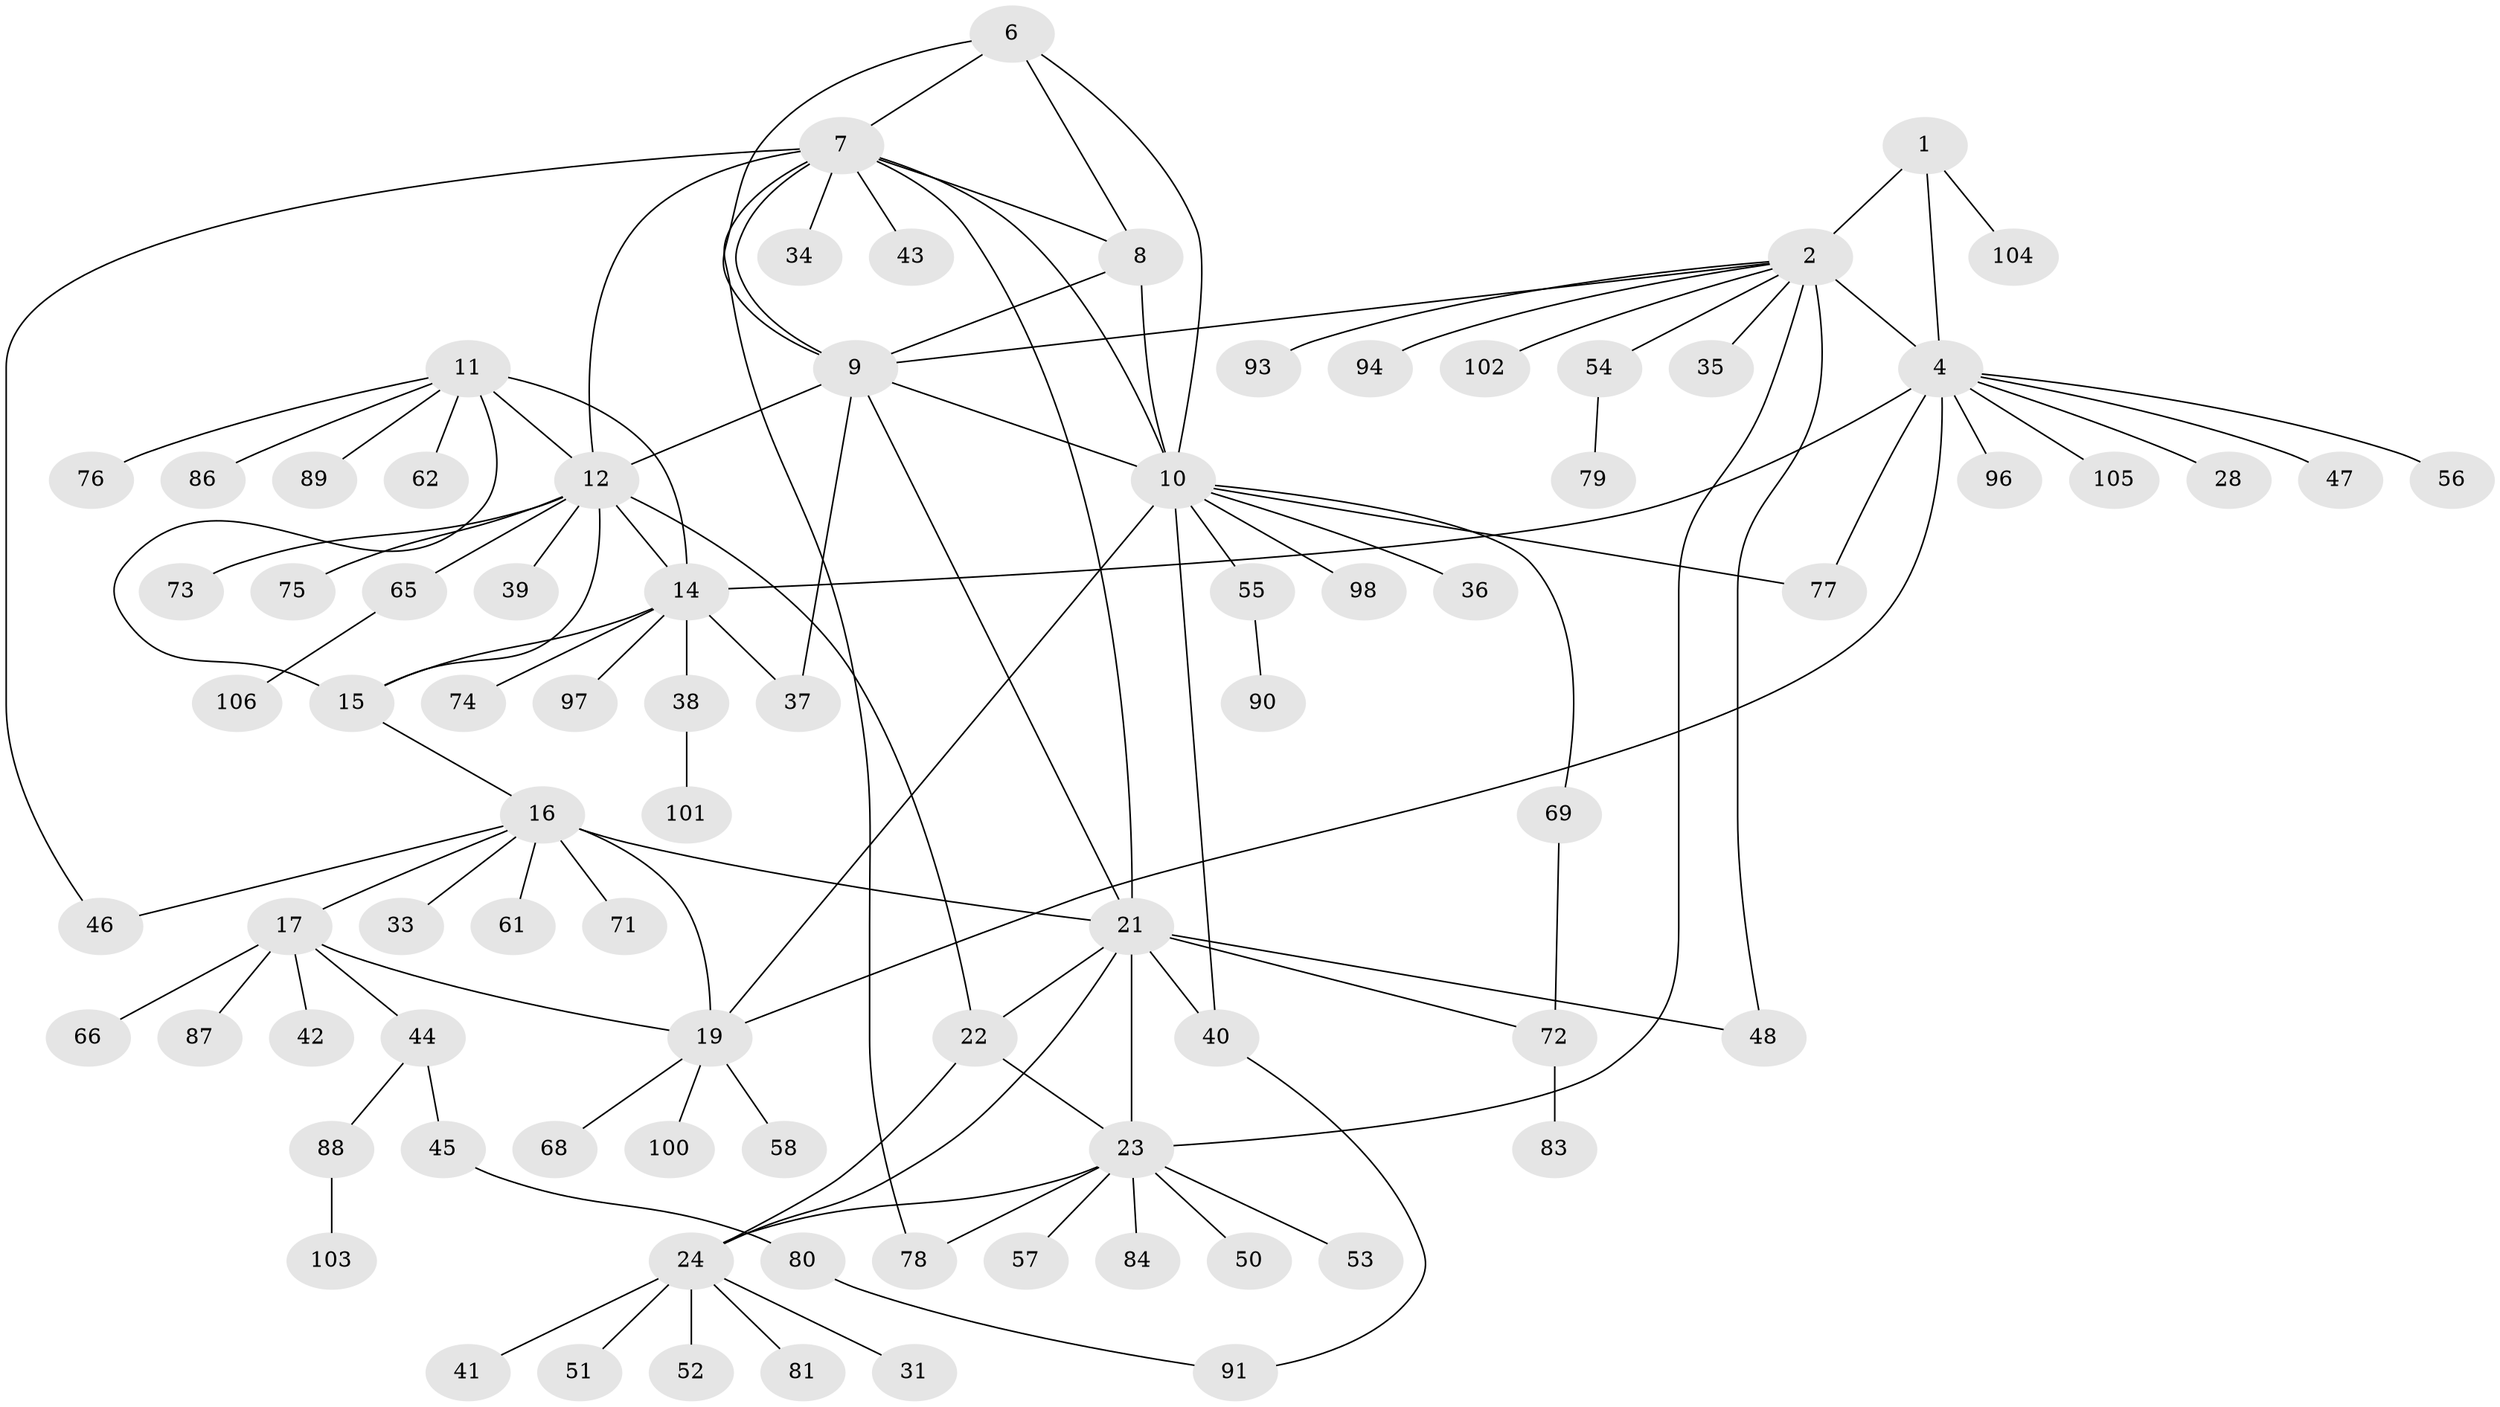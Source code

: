 // original degree distribution, {6: 0.03669724770642202, 8: 0.03669724770642202, 9: 0.027522935779816515, 7: 0.06422018348623854, 4: 0.01834862385321101, 10: 0.045871559633027525, 1: 0.5229357798165137, 3: 0.06422018348623854, 2: 0.1834862385321101}
// Generated by graph-tools (version 1.1) at 2025/42/03/06/25 10:42:11]
// undirected, 83 vertices, 112 edges
graph export_dot {
graph [start="1"]
  node [color=gray90,style=filled];
  1 [super="+32"];
  2 [super="+3"];
  4 [super="+5"];
  6;
  7 [super="+49"];
  8;
  9 [super="+26"];
  10 [super="+29"];
  11 [super="+59"];
  12 [super="+13"];
  14 [super="+27"];
  15 [super="+95"];
  16 [super="+18"];
  17 [super="+82"];
  19 [super="+20"];
  21 [super="+30"];
  22 [super="+70"];
  23 [super="+25"];
  24 [super="+64"];
  28;
  31;
  33;
  34 [super="+60"];
  35;
  36;
  37;
  38;
  39;
  40;
  41;
  42 [super="+63"];
  43;
  44 [super="+67"];
  45;
  46;
  47;
  48;
  50;
  51;
  52;
  53;
  54 [super="+99"];
  55 [super="+85"];
  56;
  57 [super="+108"];
  58;
  61;
  62;
  65;
  66;
  68;
  69;
  71;
  72;
  73;
  74;
  75;
  76;
  77;
  78;
  79;
  80 [super="+109"];
  81;
  83;
  84;
  86;
  87 [super="+92"];
  88;
  89;
  90;
  91;
  93;
  94;
  96;
  97;
  98;
  100;
  101;
  102;
  103;
  104;
  105 [super="+107"];
  106;
  1 -- 2 [weight=2];
  1 -- 4 [weight=2];
  1 -- 104;
  2 -- 4 [weight=4];
  2 -- 9;
  2 -- 48;
  2 -- 54;
  2 -- 94;
  2 -- 35;
  2 -- 102;
  2 -- 93;
  2 -- 23;
  4 -- 14;
  4 -- 19;
  4 -- 28;
  4 -- 56;
  4 -- 77;
  4 -- 96;
  4 -- 105;
  4 -- 47;
  6 -- 7;
  6 -- 8;
  6 -- 9;
  6 -- 10;
  7 -- 8;
  7 -- 9;
  7 -- 10;
  7 -- 21;
  7 -- 34;
  7 -- 43;
  7 -- 46;
  7 -- 78;
  7 -- 12;
  8 -- 9;
  8 -- 10;
  9 -- 10;
  9 -- 12;
  9 -- 37;
  9 -- 21;
  10 -- 19;
  10 -- 36;
  10 -- 40;
  10 -- 55;
  10 -- 98;
  10 -- 69;
  10 -- 77;
  11 -- 12 [weight=2];
  11 -- 14;
  11 -- 15;
  11 -- 62;
  11 -- 76;
  11 -- 89;
  11 -- 86;
  12 -- 14 [weight=2];
  12 -- 15 [weight=2];
  12 -- 65;
  12 -- 73;
  12 -- 75;
  12 -- 39;
  12 -- 22;
  14 -- 15;
  14 -- 37;
  14 -- 38;
  14 -- 74;
  14 -- 97;
  15 -- 16;
  16 -- 17 [weight=2];
  16 -- 19 [weight=4];
  16 -- 21;
  16 -- 46;
  16 -- 71;
  16 -- 33;
  16 -- 61;
  17 -- 19 [weight=2];
  17 -- 42;
  17 -- 44;
  17 -- 66;
  17 -- 87;
  19 -- 58;
  19 -- 100;
  19 -- 68;
  21 -- 22;
  21 -- 23 [weight=2];
  21 -- 24;
  21 -- 40;
  21 -- 48;
  21 -- 72;
  22 -- 23 [weight=2];
  22 -- 24;
  23 -- 24 [weight=2];
  23 -- 53;
  23 -- 78;
  23 -- 84;
  23 -- 50;
  23 -- 57;
  24 -- 31;
  24 -- 41;
  24 -- 51;
  24 -- 52;
  24 -- 81;
  38 -- 101;
  40 -- 91;
  44 -- 45;
  44 -- 88;
  45 -- 80;
  54 -- 79;
  55 -- 90;
  65 -- 106;
  69 -- 72;
  72 -- 83;
  80 -- 91;
  88 -- 103;
}
